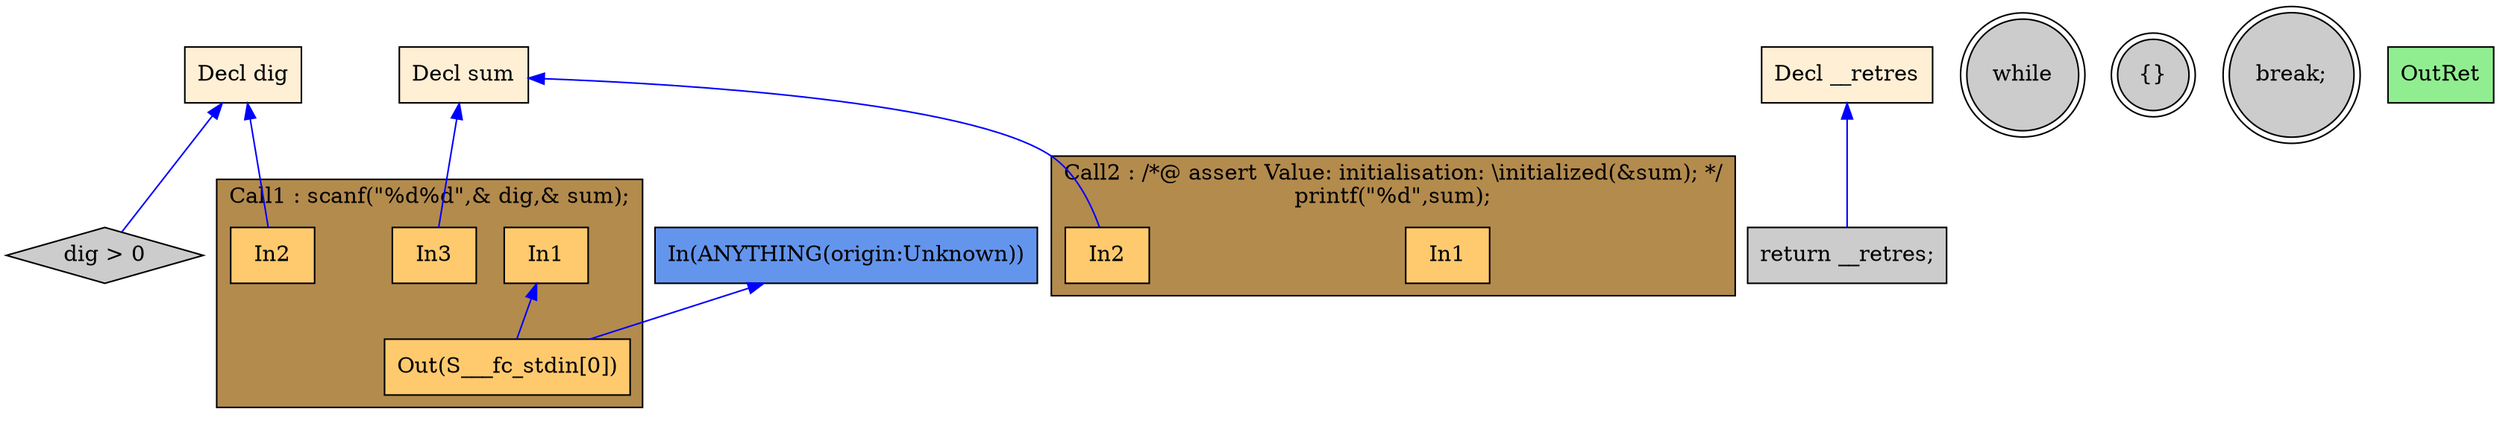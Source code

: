 digraph G {
  rankdir=TB;
  node [style="filled", ];
  2 [label="Decl dig", fillcolor="#FFEFD5", shape=box, ];
  3 [label="Decl sum", fillcolor="#FFEFD5", shape=box, ];
  4 [label="Decl __retres", fillcolor="#FFEFD5", shape=box, ];
  6 [label="In1", fillcolor="#FFCA6E", shape=box, ];
  7 [label="In2", fillcolor="#FFCA6E", shape=box, ];
  8 [label="In3", fillcolor="#FFCA6E", shape=box, ];
  9 [label="Out(S___fc_stdin[0])", fillcolor="#FFCA6E", shape=box, ];
  11 [label="In1", fillcolor="#FFCA6E", shape=box, ];
  12 [label="In2", fillcolor="#FFCA6E", shape=box, ];
  13 [label="while", fillcolor="#CCCCCC", shape=doublecircle, ];
  14 [label="dig > 0", fillcolor="#CCCCCC", shape=diamond, ];
  15 [label="{}", fillcolor="#CCCCCC", shape=doublecircle, ];
  16 [label="break;", fillcolor="#CCCCCC", shape=doublecircle, ];
  17 [label="return __retres;", fillcolor="#CCCCCC", shape=box, ];
  18 [label="OutRet", fillcolor="#90EE90", shape=box, ];
  19 [label="In(ANYTHING(origin:Unknown))", fillcolor="#6495ED", shape=box, ];
  
  subgraph cluster_Call1 { label="Call1 : scanf(\"%d%d\",& dig,& sum);";
                           fillcolor="#B38B4D"; style="filled"; 9;8;7;6;
     };
  subgraph cluster_Call2 { label="Call2 : /*@ assert Value: initialisation: \\initialized(&sum); */\nprintf(\"%d\",sum);";
                           fillcolor="#B38B4D"; style="filled"; 12;11;
     };
  
  edge [dir=back, ];
  2 -> 7 [color="#0000FF", ];
  3 -> 8 [color="#0000FF", ];
  6 -> 9 [color="#0000FF", ];
  19 -> 9 [color="#0000FF", ];
  3 -> 12 [color="#0000FF", ];
  2 -> 14 [color="#0000FF", ];
  4 -> 17 [color="#0000FF", ];
  
  }